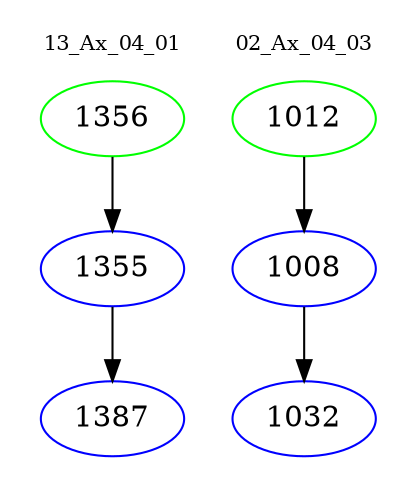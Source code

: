 digraph{
subgraph cluster_0 {
color = white
label = "13_Ax_04_01";
fontsize=10;
T0_1356 [label="1356", color="green"]
T0_1356 -> T0_1355 [color="black"]
T0_1355 [label="1355", color="blue"]
T0_1355 -> T0_1387 [color="black"]
T0_1387 [label="1387", color="blue"]
}
subgraph cluster_1 {
color = white
label = "02_Ax_04_03";
fontsize=10;
T1_1012 [label="1012", color="green"]
T1_1012 -> T1_1008 [color="black"]
T1_1008 [label="1008", color="blue"]
T1_1008 -> T1_1032 [color="black"]
T1_1032 [label="1032", color="blue"]
}
}

